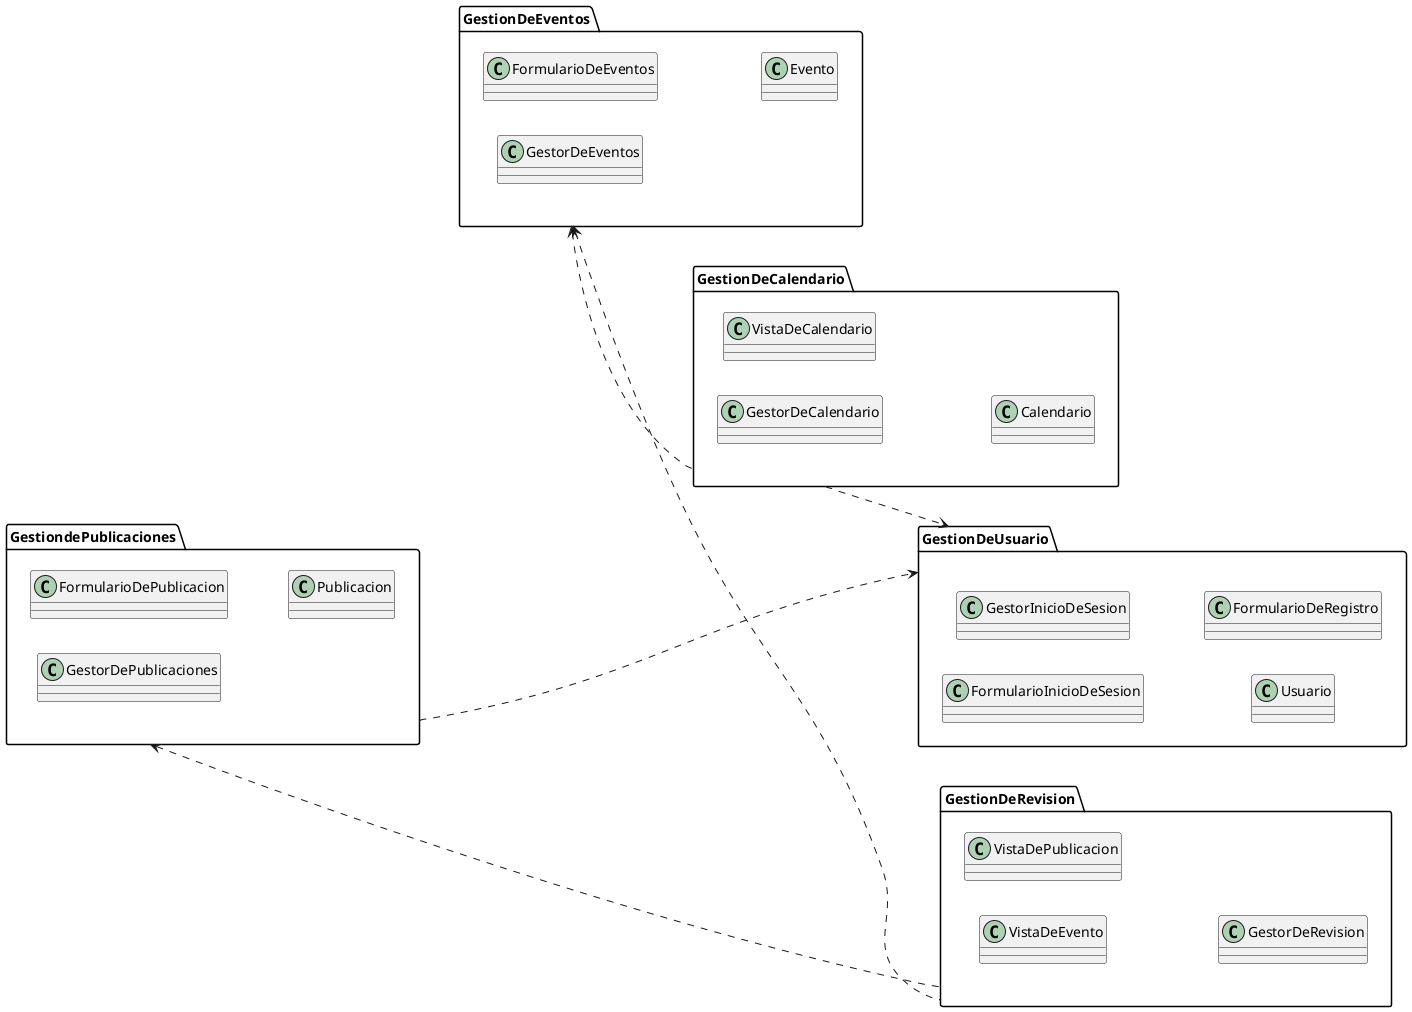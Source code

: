 Propuesta de Diagrama de Paquetes 4

@startuml Diagrama de Paquetes

left to right direction

package "GestiondePublicaciones" {
class "FormularioDePublicacion" as UC7
class "GestorDePublicaciones" as UC8
class "Publicacion" as UC9
}

package "GestionDeUsuario" {
class "FormularioInicioDeSesion" as UC1
class "GestorInicioDeSesion" as UC2
class "Usuario" as UC13
class "FormularioDeRegistro" as UC15

}

package "GestionDeRevision" {
class "VistaDeEvento" as UC17
class "VistaDePublicacion" as UC18
class "GestorDeRevision" as UC19
}


package "GestionDeEventos" {
    class "FormularioDeEventos" as UC3
    class "GestorDeEventos" as UC4
    class "Evento" as UC5

}

package "GestionDeCalendario"{
    class "GestorDeCalendario" as gca
    class "VistaDeCalendario" as vca
    class "Calendario" as cal
}

GestionDeCalendario ..> GestionDeUsuario
GestiondePublicaciones ..> GestionDeUsuario
GestiondePublicaciones <.. GestionDeRevision
GestionDeEventos <.. GestionDeRevision 
GestionDeEventos <.. GestionDeCalendario

@enduml